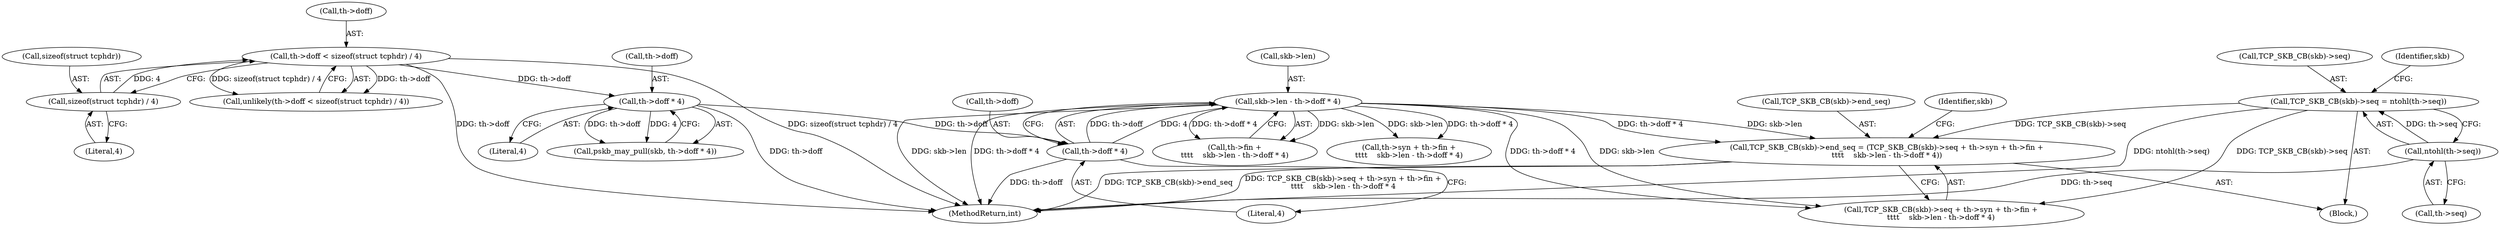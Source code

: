 digraph "0_linux_ac6e780070e30e4c35bd395acfe9191e6268bdd3@integer" {
"1000205" [label="(Call,TCP_SKB_CB(skb)->end_seq = (TCP_SKB_CB(skb)->seq + th->syn + th->fin +\n\t\t\t\t    skb->len - th->doff * 4))"];
"1000196" [label="(Call,TCP_SKB_CB(skb)->seq = ntohl(th->seq))"];
"1000201" [label="(Call,ntohl(th->seq))"];
"1000223" [label="(Call,skb->len - th->doff * 4)"];
"1000227" [label="(Call,th->doff * 4)"];
"1000160" [label="(Call,th->doff * 4)"];
"1000147" [label="(Call,th->doff < sizeof(struct tcphdr) / 4)"];
"1000151" [label="(Call,sizeof(struct tcphdr) / 4)"];
"1000219" [label="(Call,th->fin +\n\t\t\t\t    skb->len - th->doff * 4)"];
"1000158" [label="(Call,pskb_may_pull(skb, th->doff * 4))"];
"1000161" [label="(Call,th->doff)"];
"1000202" [label="(Call,th->seq)"];
"1000160" [label="(Call,th->doff * 4)"];
"1000208" [label="(Identifier,skb)"];
"1000235" [label="(Identifier,skb)"];
"1000609" [label="(MethodReturn,int)"];
"1000224" [label="(Call,skb->len)"];
"1000201" [label="(Call,ntohl(th->seq))"];
"1000148" [label="(Call,th->doff)"];
"1000210" [label="(Call,TCP_SKB_CB(skb)->seq + th->syn + th->fin +\n\t\t\t\t    skb->len - th->doff * 4)"];
"1000206" [label="(Call,TCP_SKB_CB(skb)->end_seq)"];
"1000147" [label="(Call,th->doff < sizeof(struct tcphdr) / 4)"];
"1000215" [label="(Call,th->syn + th->fin +\n\t\t\t\t    skb->len - th->doff * 4)"];
"1000228" [label="(Call,th->doff)"];
"1000227" [label="(Call,th->doff * 4)"];
"1000196" [label="(Call,TCP_SKB_CB(skb)->seq = ntohl(th->seq))"];
"1000223" [label="(Call,skb->len - th->doff * 4)"];
"1000152" [label="(Call,sizeof(struct tcphdr))"];
"1000231" [label="(Literal,4)"];
"1000164" [label="(Literal,4)"];
"1000205" [label="(Call,TCP_SKB_CB(skb)->end_seq = (TCP_SKB_CB(skb)->seq + th->syn + th->fin +\n\t\t\t\t    skb->len - th->doff * 4))"];
"1000197" [label="(Call,TCP_SKB_CB(skb)->seq)"];
"1000146" [label="(Call,unlikely(th->doff < sizeof(struct tcphdr) / 4))"];
"1000108" [label="(Block,)"];
"1000154" [label="(Literal,4)"];
"1000151" [label="(Call,sizeof(struct tcphdr) / 4)"];
"1000205" -> "1000108"  [label="AST: "];
"1000205" -> "1000210"  [label="CFG: "];
"1000206" -> "1000205"  [label="AST: "];
"1000210" -> "1000205"  [label="AST: "];
"1000235" -> "1000205"  [label="CFG: "];
"1000205" -> "1000609"  [label="DDG: TCP_SKB_CB(skb)->seq + th->syn + th->fin +\n\t\t\t\t    skb->len - th->doff * 4"];
"1000205" -> "1000609"  [label="DDG: TCP_SKB_CB(skb)->end_seq"];
"1000196" -> "1000205"  [label="DDG: TCP_SKB_CB(skb)->seq"];
"1000223" -> "1000205"  [label="DDG: skb->len"];
"1000223" -> "1000205"  [label="DDG: th->doff * 4"];
"1000196" -> "1000108"  [label="AST: "];
"1000196" -> "1000201"  [label="CFG: "];
"1000197" -> "1000196"  [label="AST: "];
"1000201" -> "1000196"  [label="AST: "];
"1000208" -> "1000196"  [label="CFG: "];
"1000196" -> "1000609"  [label="DDG: ntohl(th->seq)"];
"1000201" -> "1000196"  [label="DDG: th->seq"];
"1000196" -> "1000210"  [label="DDG: TCP_SKB_CB(skb)->seq"];
"1000201" -> "1000202"  [label="CFG: "];
"1000202" -> "1000201"  [label="AST: "];
"1000201" -> "1000609"  [label="DDG: th->seq"];
"1000223" -> "1000219"  [label="AST: "];
"1000223" -> "1000227"  [label="CFG: "];
"1000224" -> "1000223"  [label="AST: "];
"1000227" -> "1000223"  [label="AST: "];
"1000219" -> "1000223"  [label="CFG: "];
"1000223" -> "1000609"  [label="DDG: th->doff * 4"];
"1000223" -> "1000609"  [label="DDG: skb->len"];
"1000223" -> "1000210"  [label="DDG: skb->len"];
"1000223" -> "1000210"  [label="DDG: th->doff * 4"];
"1000223" -> "1000215"  [label="DDG: skb->len"];
"1000223" -> "1000215"  [label="DDG: th->doff * 4"];
"1000223" -> "1000219"  [label="DDG: skb->len"];
"1000223" -> "1000219"  [label="DDG: th->doff * 4"];
"1000227" -> "1000223"  [label="DDG: th->doff"];
"1000227" -> "1000223"  [label="DDG: 4"];
"1000227" -> "1000231"  [label="CFG: "];
"1000228" -> "1000227"  [label="AST: "];
"1000231" -> "1000227"  [label="AST: "];
"1000227" -> "1000609"  [label="DDG: th->doff"];
"1000160" -> "1000227"  [label="DDG: th->doff"];
"1000160" -> "1000158"  [label="AST: "];
"1000160" -> "1000164"  [label="CFG: "];
"1000161" -> "1000160"  [label="AST: "];
"1000164" -> "1000160"  [label="AST: "];
"1000158" -> "1000160"  [label="CFG: "];
"1000160" -> "1000609"  [label="DDG: th->doff"];
"1000160" -> "1000158"  [label="DDG: th->doff"];
"1000160" -> "1000158"  [label="DDG: 4"];
"1000147" -> "1000160"  [label="DDG: th->doff"];
"1000147" -> "1000146"  [label="AST: "];
"1000147" -> "1000151"  [label="CFG: "];
"1000148" -> "1000147"  [label="AST: "];
"1000151" -> "1000147"  [label="AST: "];
"1000146" -> "1000147"  [label="CFG: "];
"1000147" -> "1000609"  [label="DDG: sizeof(struct tcphdr) / 4"];
"1000147" -> "1000609"  [label="DDG: th->doff"];
"1000147" -> "1000146"  [label="DDG: th->doff"];
"1000147" -> "1000146"  [label="DDG: sizeof(struct tcphdr) / 4"];
"1000151" -> "1000147"  [label="DDG: 4"];
"1000151" -> "1000154"  [label="CFG: "];
"1000152" -> "1000151"  [label="AST: "];
"1000154" -> "1000151"  [label="AST: "];
}
